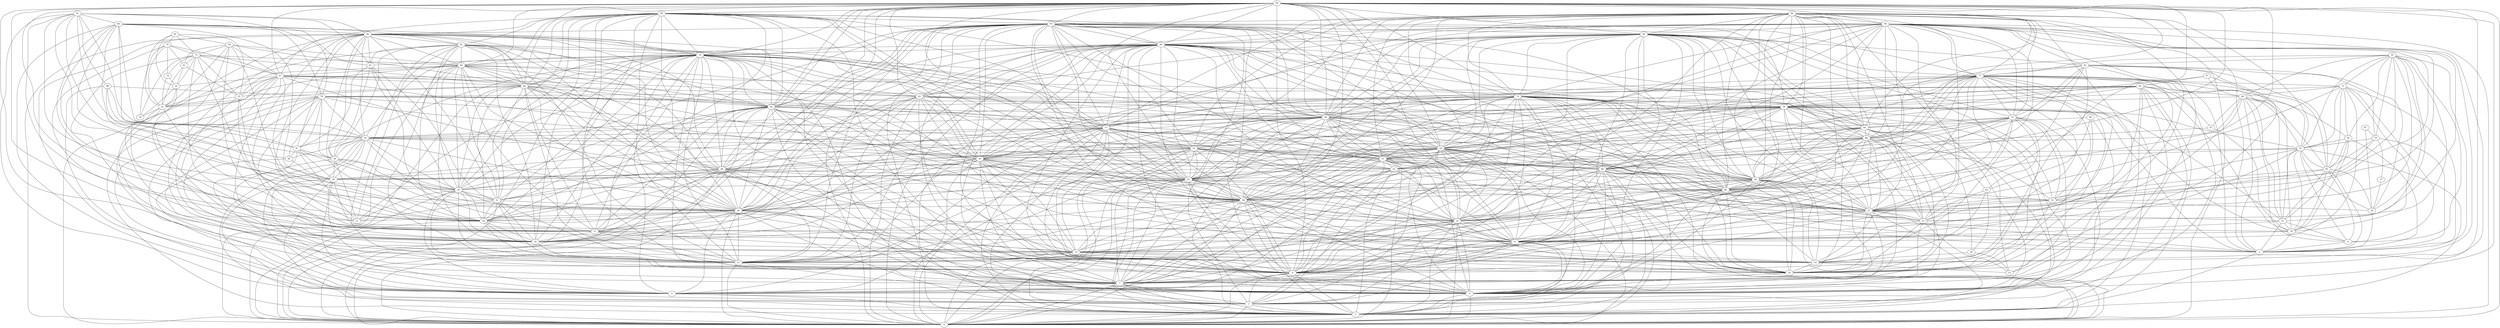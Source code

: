 digraph "sensornet-topology" {
label = "";
rankdir="BT";"0"->"1" [arrowhead = "both"] 
"0"->"3" [arrowhead = "both"] 
"0"->"5" [arrowhead = "both"] 
"0"->"7" [arrowhead = "both"] 
"0"->"8" [arrowhead = "both"] 
"0"->"12" [arrowhead = "both"] 
"0"->"15" [arrowhead = "both"] 
"0"->"16" [arrowhead = "both"] 
"0"->"19" [arrowhead = "both"] 
"0"->"23" [arrowhead = "both"] 
"0"->"26" [arrowhead = "both"] 
"0"->"31" [arrowhead = "both"] 
"0"->"34" [arrowhead = "both"] 
"0"->"39" [arrowhead = "both"] 
"0"->"40" [arrowhead = "both"] 
"0"->"43" [arrowhead = "both"] 
"0"->"44" [arrowhead = "both"] 
"0"->"46" [arrowhead = "both"] 
"0"->"48" [arrowhead = "both"] 
"0"->"49" [arrowhead = "both"] 
"0"->"51" [arrowhead = "both"] 
"0"->"53" [arrowhead = "both"] 
"0"->"55" [arrowhead = "both"] 
"0"->"57" [arrowhead = "both"] 
"0"->"58" [arrowhead = "both"] 
"0"->"62" [arrowhead = "both"] 
"0"->"65" [arrowhead = "both"] 
"0"->"66" [arrowhead = "both"] 
"0"->"69" [arrowhead = "both"] 
"0"->"73" [arrowhead = "both"] 
"0"->"76" [arrowhead = "both"] 
"0"->"81" [arrowhead = "both"] 
"0"->"84" [arrowhead = "both"] 
"0"->"89" [arrowhead = "both"] 
"0"->"90" [arrowhead = "both"] 
"0"->"93" [arrowhead = "both"] 
"0"->"94" [arrowhead = "both"] 
"0"->"96" [arrowhead = "both"] 
"0"->"98" [arrowhead = "both"] 
"0"->"99" [arrowhead = "both"] 
"1"->"2" [arrowhead = "both"] 
"1"->"3" [arrowhead = "both"] 
"1"->"4" [arrowhead = "both"] 
"1"->"5" [arrowhead = "both"] 
"1"->"7" [arrowhead = "both"] 
"1"->"8" [arrowhead = "both"] 
"1"->"9" [arrowhead = "both"] 
"1"->"23" [arrowhead = "both"] 
"1"->"27" [arrowhead = "both"] 
"1"->"28" [arrowhead = "both"] 
"1"->"35" [arrowhead = "both"] 
"1"->"39" [arrowhead = "both"] 
"1"->"43" [arrowhead = "both"] 
"1"->"46" [arrowhead = "both"] 
"1"->"52" [arrowhead = "both"] 
"1"->"53" [arrowhead = "both"] 
"1"->"54" [arrowhead = "both"] 
"1"->"55" [arrowhead = "both"] 
"1"->"57" [arrowhead = "both"] 
"1"->"58" [arrowhead = "both"] 
"1"->"59" [arrowhead = "both"] 
"1"->"73" [arrowhead = "both"] 
"1"->"77" [arrowhead = "both"] 
"1"->"78" [arrowhead = "both"] 
"1"->"85" [arrowhead = "both"] 
"1"->"89" [arrowhead = "both"] 
"1"->"93" [arrowhead = "both"] 
"1"->"96" [arrowhead = "both"] 
"2"->"6" [arrowhead = "both"] 
"2"->"9" [arrowhead = "both"] 
"2"->"18" [arrowhead = "both"] 
"2"->"20" [arrowhead = "both"] 
"2"->"21" [arrowhead = "both"] 
"2"->"27" [arrowhead = "both"] 
"2"->"45" [arrowhead = "both"] 
"2"->"46" [arrowhead = "both"] 
"2"->"51" [arrowhead = "both"] 
"2"->"56" [arrowhead = "both"] 
"2"->"59" [arrowhead = "both"] 
"2"->"68" [arrowhead = "both"] 
"2"->"70" [arrowhead = "both"] 
"2"->"71" [arrowhead = "both"] 
"2"->"77" [arrowhead = "both"] 
"2"->"95" [arrowhead = "both"] 
"2"->"96" [arrowhead = "both"] 
"3"->"4" [arrowhead = "both"] 
"3"->"7" [arrowhead = "both"] 
"3"->"8" [arrowhead = "both"] 
"3"->"9" [arrowhead = "both"] 
"3"->"23" [arrowhead = "both"] 
"3"->"26" [arrowhead = "both"] 
"3"->"28" [arrowhead = "both"] 
"3"->"35" [arrowhead = "both"] 
"3"->"43" [arrowhead = "both"] 
"3"->"46" [arrowhead = "both"] 
"3"->"51" [arrowhead = "both"] 
"3"->"54" [arrowhead = "both"] 
"3"->"57" [arrowhead = "both"] 
"3"->"58" [arrowhead = "both"] 
"3"->"59" [arrowhead = "both"] 
"3"->"73" [arrowhead = "both"] 
"3"->"76" [arrowhead = "both"] 
"3"->"78" [arrowhead = "both"] 
"3"->"85" [arrowhead = "both"] 
"3"->"93" [arrowhead = "both"] 
"3"->"96" [arrowhead = "both"] 
"4"->"7" [arrowhead = "both"] 
"4"->"9" [arrowhead = "both"] 
"4"->"26" [arrowhead = "both"] 
"4"->"28" [arrowhead = "both"] 
"4"->"34" [arrowhead = "both"] 
"4"->"35" [arrowhead = "both"] 
"4"->"36" [arrowhead = "both"] 
"4"->"38" [arrowhead = "both"] 
"4"->"41" [arrowhead = "both"] 
"4"->"51" [arrowhead = "both"] 
"4"->"53" [arrowhead = "both"] 
"4"->"57" [arrowhead = "both"] 
"4"->"59" [arrowhead = "both"] 
"4"->"76" [arrowhead = "both"] 
"4"->"78" [arrowhead = "both"] 
"4"->"84" [arrowhead = "both"] 
"4"->"85" [arrowhead = "both"] 
"4"->"86" [arrowhead = "both"] 
"4"->"88" [arrowhead = "both"] 
"4"->"91" [arrowhead = "both"] 
"5"->"7" [arrowhead = "both"] 
"5"->"8" [arrowhead = "both"] 
"5"->"9" [arrowhead = "both"] 
"5"->"10" [arrowhead = "both"] 
"5"->"12" [arrowhead = "both"] 
"5"->"22" [arrowhead = "both"] 
"5"->"23" [arrowhead = "both"] 
"5"->"26" [arrowhead = "both"] 
"5"->"27" [arrowhead = "both"] 
"5"->"39" [arrowhead = "both"] 
"5"->"40" [arrowhead = "both"] 
"5"->"43" [arrowhead = "both"] 
"5"->"44" [arrowhead = "both"] 
"5"->"46" [arrowhead = "both"] 
"5"->"48" [arrowhead = "both"] 
"5"->"49" [arrowhead = "both"] 
"5"->"51" [arrowhead = "both"] 
"5"->"57" [arrowhead = "both"] 
"5"->"58" [arrowhead = "both"] 
"5"->"59" [arrowhead = "both"] 
"5"->"60" [arrowhead = "both"] 
"5"->"62" [arrowhead = "both"] 
"5"->"72" [arrowhead = "both"] 
"5"->"73" [arrowhead = "both"] 
"5"->"76" [arrowhead = "both"] 
"5"->"77" [arrowhead = "both"] 
"5"->"89" [arrowhead = "both"] 
"5"->"90" [arrowhead = "both"] 
"5"->"93" [arrowhead = "both"] 
"5"->"94" [arrowhead = "both"] 
"5"->"96" [arrowhead = "both"] 
"5"->"98" [arrowhead = "both"] 
"5"->"99" [arrowhead = "both"] 
"6"->"18" [arrowhead = "both"] 
"6"->"21" [arrowhead = "both"] 
"6"->"45" [arrowhead = "both"] 
"6"->"52" [arrowhead = "both"] 
"6"->"68" [arrowhead = "both"] 
"6"->"71" [arrowhead = "both"] 
"6"->"95" [arrowhead = "both"] 
"7"->"8" [arrowhead = "both"] 
"7"->"9" [arrowhead = "both"] 
"7"->"23" [arrowhead = "both"] 
"7"->"26" [arrowhead = "both"] 
"7"->"28" [arrowhead = "both"] 
"7"->"31" [arrowhead = "both"] 
"7"->"34" [arrowhead = "both"] 
"7"->"35" [arrowhead = "both"] 
"7"->"39" [arrowhead = "both"] 
"7"->"43" [arrowhead = "both"] 
"7"->"46" [arrowhead = "both"] 
"7"->"51" [arrowhead = "both"] 
"7"->"53" [arrowhead = "both"] 
"7"->"54" [arrowhead = "both"] 
"7"->"55" [arrowhead = "both"] 
"7"->"58" [arrowhead = "both"] 
"7"->"59" [arrowhead = "both"] 
"7"->"73" [arrowhead = "both"] 
"7"->"76" [arrowhead = "both"] 
"7"->"78" [arrowhead = "both"] 
"7"->"81" [arrowhead = "both"] 
"7"->"84" [arrowhead = "both"] 
"7"->"85" [arrowhead = "both"] 
"7"->"89" [arrowhead = "both"] 
"7"->"93" [arrowhead = "both"] 
"7"->"96" [arrowhead = "both"] 
"8"->"9" [arrowhead = "both"] 
"8"->"12" [arrowhead = "both"] 
"8"->"23" [arrowhead = "both"] 
"8"->"26" [arrowhead = "both"] 
"8"->"27" [arrowhead = "both"] 
"8"->"39" [arrowhead = "both"] 
"8"->"40" [arrowhead = "both"] 
"8"->"43" [arrowhead = "both"] 
"8"->"44" [arrowhead = "both"] 
"8"->"46" [arrowhead = "both"] 
"8"->"48" [arrowhead = "both"] 
"8"->"49" [arrowhead = "both"] 
"8"->"51" [arrowhead = "both"] 
"8"->"53" [arrowhead = "both"] 
"8"->"55" [arrowhead = "both"] 
"8"->"57" [arrowhead = "both"] 
"8"->"59" [arrowhead = "both"] 
"8"->"62" [arrowhead = "both"] 
"8"->"73" [arrowhead = "both"] 
"8"->"76" [arrowhead = "both"] 
"8"->"77" [arrowhead = "both"] 
"8"->"89" [arrowhead = "both"] 
"8"->"90" [arrowhead = "both"] 
"8"->"93" [arrowhead = "both"] 
"8"->"94" [arrowhead = "both"] 
"8"->"96" [arrowhead = "both"] 
"8"->"98" [arrowhead = "both"] 
"8"->"99" [arrowhead = "both"] 
"9"->"18" [arrowhead = "both"] 
"9"->"21" [arrowhead = "both"] 
"9"->"23" [arrowhead = "both"] 
"9"->"27" [arrowhead = "both"] 
"9"->"28" [arrowhead = "both"] 
"9"->"35" [arrowhead = "both"] 
"9"->"43" [arrowhead = "both"] 
"9"->"46" [arrowhead = "both"] 
"9"->"51" [arrowhead = "both"] 
"9"->"52" [arrowhead = "both"] 
"9"->"53" [arrowhead = "both"] 
"9"->"54" [arrowhead = "both"] 
"9"->"55" [arrowhead = "both"] 
"9"->"57" [arrowhead = "both"] 
"9"->"58" [arrowhead = "both"] 
"9"->"68" [arrowhead = "both"] 
"9"->"71" [arrowhead = "both"] 
"9"->"73" [arrowhead = "both"] 
"9"->"77" [arrowhead = "both"] 
"9"->"78" [arrowhead = "both"] 
"9"->"85" [arrowhead = "both"] 
"9"->"93" [arrowhead = "both"] 
"9"->"96" [arrowhead = "both"] 
"10"->"14" [arrowhead = "both"] 
"10"->"15" [arrowhead = "both"] 
"10"->"22" [arrowhead = "both"] 
"10"->"23" [arrowhead = "both"] 
"10"->"27" [arrowhead = "both"] 
"10"->"32" [arrowhead = "both"] 
"10"->"39" [arrowhead = "both"] 
"10"->"40" [arrowhead = "both"] 
"10"->"44" [arrowhead = "both"] 
"10"->"46" [arrowhead = "both"] 
"10"->"49" [arrowhead = "both"] 
"10"->"55" [arrowhead = "both"] 
"10"->"64" [arrowhead = "both"] 
"10"->"65" [arrowhead = "both"] 
"10"->"72" [arrowhead = "both"] 
"10"->"73" [arrowhead = "both"] 
"10"->"77" [arrowhead = "both"] 
"10"->"82" [arrowhead = "both"] 
"10"->"89" [arrowhead = "both"] 
"10"->"90" [arrowhead = "both"] 
"10"->"94" [arrowhead = "both"] 
"10"->"96" [arrowhead = "both"] 
"10"->"99" [arrowhead = "both"] 
"11"->"26" [arrowhead = "both"] 
"11"->"31" [arrowhead = "both"] 
"11"->"34" [arrowhead = "both"] 
"11"->"36" [arrowhead = "both"] 
"11"->"41" [arrowhead = "both"] 
"11"->"76" [arrowhead = "both"] 
"11"->"81" [arrowhead = "both"] 
"11"->"84" [arrowhead = "both"] 
"11"->"86" [arrowhead = "both"] 
"11"->"91" [arrowhead = "both"] 
"12"->"15" [arrowhead = "both"] 
"12"->"16" [arrowhead = "both"] 
"12"->"17" [arrowhead = "both"] 
"12"->"19" [arrowhead = "both"] 
"12"->"23" [arrowhead = "both"] 
"12"->"26" [arrowhead = "both"] 
"12"->"31" [arrowhead = "both"] 
"12"->"34" [arrowhead = "both"] 
"12"->"39" [arrowhead = "both"] 
"12"->"43" [arrowhead = "both"] 
"12"->"48" [arrowhead = "both"] 
"12"->"49" [arrowhead = "both"] 
"12"->"55" [arrowhead = "both"] 
"12"->"58" [arrowhead = "both"] 
"12"->"65" [arrowhead = "both"] 
"12"->"66" [arrowhead = "both"] 
"12"->"67" [arrowhead = "both"] 
"12"->"69" [arrowhead = "both"] 
"12"->"73" [arrowhead = "both"] 
"12"->"76" [arrowhead = "both"] 
"12"->"81" [arrowhead = "both"] 
"12"->"84" [arrowhead = "both"] 
"12"->"89" [arrowhead = "both"] 
"12"->"93" [arrowhead = "both"] 
"12"->"98" [arrowhead = "both"] 
"12"->"99" [arrowhead = "both"] 
"13"->"14" [arrowhead = "both"] 
"13"->"22" [arrowhead = "both"] 
"13"->"30" [arrowhead = "both"] 
"13"->"64" [arrowhead = "both"] 
"13"->"72" [arrowhead = "both"] 
"13"->"80" [arrowhead = "both"] 
"14"->"15" [arrowhead = "both"] 
"14"->"17" [arrowhead = "both"] 
"14"->"22" [arrowhead = "both"] 
"14"->"30" [arrowhead = "both"] 
"14"->"39" [arrowhead = "both"] 
"14"->"40" [arrowhead = "both"] 
"14"->"44" [arrowhead = "both"] 
"14"->"49" [arrowhead = "both"] 
"14"->"60" [arrowhead = "both"] 
"14"->"63" [arrowhead = "both"] 
"14"->"65" [arrowhead = "both"] 
"14"->"67" [arrowhead = "both"] 
"14"->"72" [arrowhead = "both"] 
"14"->"80" [arrowhead = "both"] 
"14"->"89" [arrowhead = "both"] 
"14"->"90" [arrowhead = "both"] 
"14"->"94" [arrowhead = "both"] 
"14"->"99" [arrowhead = "both"] 
"15"->"16" [arrowhead = "both"] 
"15"->"17" [arrowhead = "both"] 
"15"->"19" [arrowhead = "both"] 
"15"->"39" [arrowhead = "both"] 
"15"->"40" [arrowhead = "both"] 
"15"->"44" [arrowhead = "both"] 
"15"->"49" [arrowhead = "both"] 
"15"->"60" [arrowhead = "both"] 
"15"->"62" [arrowhead = "both"] 
"15"->"64" [arrowhead = "both"] 
"15"->"66" [arrowhead = "both"] 
"15"->"67" [arrowhead = "both"] 
"15"->"69" [arrowhead = "both"] 
"15"->"89" [arrowhead = "both"] 
"15"->"90" [arrowhead = "both"] 
"15"->"94" [arrowhead = "both"] 
"15"->"99" [arrowhead = "both"] 
"16"->"17" [arrowhead = "both"] 
"16"->"19" [arrowhead = "both"] 
"16"->"25" [arrowhead = "both"] 
"16"->"26" [arrowhead = "both"] 
"16"->"31" [arrowhead = "both"] 
"16"->"33" [arrowhead = "both"] 
"16"->"34" [arrowhead = "both"] 
"16"->"39" [arrowhead = "both"] 
"16"->"48" [arrowhead = "both"] 
"16"->"49" [arrowhead = "both"] 
"16"->"62" [arrowhead = "both"] 
"16"->"65" [arrowhead = "both"] 
"16"->"67" [arrowhead = "both"] 
"16"->"69" [arrowhead = "both"] 
"16"->"75" [arrowhead = "both"] 
"16"->"76" [arrowhead = "both"] 
"16"->"81" [arrowhead = "both"] 
"16"->"83" [arrowhead = "both"] 
"16"->"84" [arrowhead = "both"] 
"16"->"89" [arrowhead = "both"] 
"16"->"98" [arrowhead = "both"] 
"16"->"99" [arrowhead = "both"] 
"17"->"19" [arrowhead = "both"] 
"17"->"25" [arrowhead = "both"] 
"17"->"29" [arrowhead = "both"] 
"17"->"33" [arrowhead = "both"] 
"17"->"48" [arrowhead = "both"] 
"17"->"49" [arrowhead = "both"] 
"17"->"62" [arrowhead = "both"] 
"17"->"64" [arrowhead = "both"] 
"17"->"65" [arrowhead = "both"] 
"17"->"66" [arrowhead = "both"] 
"17"->"69" [arrowhead = "both"] 
"17"->"75" [arrowhead = "both"] 
"17"->"79" [arrowhead = "both"] 
"17"->"83" [arrowhead = "both"] 
"17"->"98" [arrowhead = "both"] 
"17"->"99" [arrowhead = "both"] 
"18"->"21" [arrowhead = "both"] 
"18"->"35" [arrowhead = "both"] 
"18"->"45" [arrowhead = "both"] 
"18"->"47" [arrowhead = "both"] 
"18"->"52" [arrowhead = "both"] 
"18"->"56" [arrowhead = "both"] 
"18"->"59" [arrowhead = "both"] 
"18"->"71" [arrowhead = "both"] 
"18"->"85" [arrowhead = "both"] 
"18"->"95" [arrowhead = "both"] 
"18"->"97" [arrowhead = "both"] 
"19"->"25" [arrowhead = "both"] 
"19"->"26" [arrowhead = "both"] 
"19"->"31" [arrowhead = "both"] 
"19"->"33" [arrowhead = "both"] 
"19"->"34" [arrowhead = "both"] 
"19"->"48" [arrowhead = "both"] 
"19"->"49" [arrowhead = "both"] 
"19"->"62" [arrowhead = "both"] 
"19"->"65" [arrowhead = "both"] 
"19"->"66" [arrowhead = "both"] 
"19"->"67" [arrowhead = "both"] 
"19"->"75" [arrowhead = "both"] 
"19"->"76" [arrowhead = "both"] 
"19"->"81" [arrowhead = "both"] 
"19"->"83" [arrowhead = "both"] 
"19"->"84" [arrowhead = "both"] 
"19"->"98" [arrowhead = "both"] 
"19"->"99" [arrowhead = "both"] 
"20"->"32" [arrowhead = "both"] 
"20"->"37" [arrowhead = "both"] 
"20"->"45" [arrowhead = "both"] 
"20"->"52" [arrowhead = "both"] 
"20"->"82" [arrowhead = "both"] 
"20"->"87" [arrowhead = "both"] 
"20"->"95" [arrowhead = "both"] 
"21"->"27" [arrowhead = "both"] 
"21"->"45" [arrowhead = "both"] 
"21"->"52" [arrowhead = "both"] 
"21"->"56" [arrowhead = "both"] 
"21"->"59" [arrowhead = "both"] 
"21"->"68" [arrowhead = "both"] 
"21"->"77" [arrowhead = "both"] 
"21"->"95" [arrowhead = "both"] 
"22"->"27" [arrowhead = "both"] 
"22"->"32" [arrowhead = "both"] 
"22"->"40" [arrowhead = "both"] 
"22"->"44" [arrowhead = "both"] 
"22"->"46" [arrowhead = "both"] 
"22"->"55" [arrowhead = "both"] 
"22"->"60" [arrowhead = "both"] 
"22"->"63" [arrowhead = "both"] 
"22"->"64" [arrowhead = "both"] 
"22"->"77" [arrowhead = "both"] 
"22"->"82" [arrowhead = "both"] 
"22"->"90" [arrowhead = "both"] 
"22"->"94" [arrowhead = "both"] 
"22"->"96" [arrowhead = "both"] 
"23"->"27" [arrowhead = "both"] 
"23"->"39" [arrowhead = "both"] 
"23"->"40" [arrowhead = "both"] 
"23"->"43" [arrowhead = "both"] 
"23"->"44" [arrowhead = "both"] 
"23"->"46" [arrowhead = "both"] 
"23"->"49" [arrowhead = "both"] 
"23"->"51" [arrowhead = "both"] 
"23"->"53" [arrowhead = "both"] 
"23"->"55" [arrowhead = "both"] 
"23"->"57" [arrowhead = "both"] 
"23"->"58" [arrowhead = "both"] 
"23"->"59" [arrowhead = "both"] 
"23"->"60" [arrowhead = "both"] 
"23"->"62" [arrowhead = "both"] 
"23"->"77" [arrowhead = "both"] 
"23"->"89" [arrowhead = "both"] 
"23"->"90" [arrowhead = "both"] 
"23"->"93" [arrowhead = "both"] 
"23"->"94" [arrowhead = "both"] 
"23"->"96" [arrowhead = "both"] 
"23"->"99" [arrowhead = "both"] 
"24"->"25" [arrowhead = "both"] 
"24"->"29" [arrowhead = "both"] 
"24"->"75" [arrowhead = "both"] 
"24"->"79" [arrowhead = "both"] 
"25"->"29" [arrowhead = "both"] 
"25"->"33" [arrowhead = "both"] 
"25"->"42" [arrowhead = "both"] 
"25"->"66" [arrowhead = "both"] 
"25"->"67" [arrowhead = "both"] 
"25"->"69" [arrowhead = "both"] 
"25"->"74" [arrowhead = "both"] 
"25"->"79" [arrowhead = "both"] 
"25"->"83" [arrowhead = "both"] 
"25"->"92" [arrowhead = "both"] 
"26"->"31" [arrowhead = "both"] 
"26"->"34" [arrowhead = "both"] 
"26"->"36" [arrowhead = "both"] 
"26"->"39" [arrowhead = "both"] 
"26"->"43" [arrowhead = "both"] 
"26"->"48" [arrowhead = "both"] 
"26"->"49" [arrowhead = "both"] 
"26"->"53" [arrowhead = "both"] 
"26"->"54" [arrowhead = "both"] 
"26"->"55" [arrowhead = "both"] 
"26"->"57" [arrowhead = "both"] 
"26"->"58" [arrowhead = "both"] 
"26"->"61" [arrowhead = "both"] 
"26"->"62" [arrowhead = "both"] 
"26"->"66" [arrowhead = "both"] 
"26"->"69" [arrowhead = "both"] 
"26"->"81" [arrowhead = "both"] 
"26"->"84" [arrowhead = "both"] 
"26"->"86" [arrowhead = "both"] 
"26"->"89" [arrowhead = "both"] 
"26"->"93" [arrowhead = "both"] 
"26"->"98" [arrowhead = "both"] 
"26"->"99" [arrowhead = "both"] 
"27"->"32" [arrowhead = "both"] 
"27"->"40" [arrowhead = "both"] 
"27"->"43" [arrowhead = "both"] 
"27"->"44" [arrowhead = "both"] 
"27"->"45" [arrowhead = "both"] 
"27"->"46" [arrowhead = "both"] 
"27"->"51" [arrowhead = "both"] 
"27"->"52" [arrowhead = "both"] 
"27"->"55" [arrowhead = "both"] 
"27"->"58" [arrowhead = "both"] 
"27"->"59" [arrowhead = "both"] 
"27"->"60" [arrowhead = "both"] 
"27"->"71" [arrowhead = "both"] 
"27"->"72" [arrowhead = "both"] 
"27"->"73" [arrowhead = "both"] 
"27"->"82" [arrowhead = "both"] 
"27"->"90" [arrowhead = "both"] 
"27"->"93" [arrowhead = "both"] 
"27"->"94" [arrowhead = "both"] 
"27"->"95" [arrowhead = "both"] 
"27"->"96" [arrowhead = "both"] 
"28"->"35" [arrowhead = "both"] 
"28"->"36" [arrowhead = "both"] 
"28"->"38" [arrowhead = "both"] 
"28"->"41" [arrowhead = "both"] 
"28"->"51" [arrowhead = "both"] 
"28"->"53" [arrowhead = "both"] 
"28"->"54" [arrowhead = "both"] 
"28"->"57" [arrowhead = "both"] 
"28"->"59" [arrowhead = "both"] 
"28"->"85" [arrowhead = "both"] 
"28"->"86" [arrowhead = "both"] 
"28"->"88" [arrowhead = "both"] 
"28"->"91" [arrowhead = "both"] 
"29"->"42" [arrowhead = "both"] 
"29"->"67" [arrowhead = "both"] 
"29"->"74" [arrowhead = "both"] 
"29"->"75" [arrowhead = "both"] 
"29"->"92" [arrowhead = "both"] 
"30"->"63" [arrowhead = "both"] 
"30"->"64" [arrowhead = "both"] 
"31"->"34" [arrowhead = "both"] 
"31"->"36" [arrowhead = "both"] 
"31"->"48" [arrowhead = "both"] 
"31"->"57" [arrowhead = "both"] 
"31"->"61" [arrowhead = "both"] 
"31"->"62" [arrowhead = "both"] 
"31"->"66" [arrowhead = "both"] 
"31"->"69" [arrowhead = "both"] 
"31"->"76" [arrowhead = "both"] 
"31"->"84" [arrowhead = "both"] 
"31"->"86" [arrowhead = "both"] 
"31"->"98" [arrowhead = "both"] 
"32"->"40" [arrowhead = "both"] 
"32"->"44" [arrowhead = "both"] 
"32"->"45" [arrowhead = "both"] 
"32"->"60" [arrowhead = "both"] 
"32"->"70" [arrowhead = "both"] 
"32"->"72" [arrowhead = "both"] 
"32"->"77" [arrowhead = "both"] 
"32"->"90" [arrowhead = "both"] 
"32"->"94" [arrowhead = "both"] 
"32"->"95" [arrowhead = "both"] 
"33"->"42" [arrowhead = "both"] 
"33"->"66" [arrowhead = "both"] 
"33"->"67" [arrowhead = "both"] 
"33"->"69" [arrowhead = "both"] 
"33"->"75" [arrowhead = "both"] 
"33"->"92" [arrowhead = "both"] 
"34"->"36" [arrowhead = "both"] 
"34"->"41" [arrowhead = "both"] 
"34"->"43" [arrowhead = "both"] 
"34"->"48" [arrowhead = "both"] 
"34"->"54" [arrowhead = "both"] 
"34"->"57" [arrowhead = "both"] 
"34"->"61" [arrowhead = "both"] 
"34"->"62" [arrowhead = "both"] 
"34"->"66" [arrowhead = "both"] 
"34"->"69" [arrowhead = "both"] 
"34"->"76" [arrowhead = "both"] 
"34"->"81" [arrowhead = "both"] 
"34"->"86" [arrowhead = "both"] 
"34"->"91" [arrowhead = "both"] 
"34"->"93" [arrowhead = "both"] 
"34"->"98" [arrowhead = "both"] 
"35"->"47" [arrowhead = "both"] 
"35"->"51" [arrowhead = "both"] 
"35"->"53" [arrowhead = "both"] 
"35"->"54" [arrowhead = "both"] 
"35"->"57" [arrowhead = "both"] 
"35"->"59" [arrowhead = "both"] 
"35"->"68" [arrowhead = "both"] 
"35"->"78" [arrowhead = "both"] 
"35"->"97" [arrowhead = "both"] 
"36"->"41" [arrowhead = "both"] 
"36"->"54" [arrowhead = "both"] 
"36"->"61" [arrowhead = "both"] 
"36"->"76" [arrowhead = "both"] 
"36"->"78" [arrowhead = "both"] 
"36"->"81" [arrowhead = "both"] 
"36"->"84" [arrowhead = "both"] 
"36"->"91" [arrowhead = "both"] 
"37"->"70" [arrowhead = "both"] 
"38"->"41" [arrowhead = "both"] 
"38"->"54" [arrowhead = "both"] 
"38"->"78" [arrowhead = "both"] 
"38"->"91" [arrowhead = "both"] 
"39"->"40" [arrowhead = "both"] 
"39"->"43" [arrowhead = "both"] 
"39"->"44" [arrowhead = "both"] 
"39"->"46" [arrowhead = "both"] 
"39"->"48" [arrowhead = "both"] 
"39"->"49" [arrowhead = "both"] 
"39"->"51" [arrowhead = "both"] 
"39"->"55" [arrowhead = "both"] 
"39"->"57" [arrowhead = "both"] 
"39"->"58" [arrowhead = "both"] 
"39"->"60" [arrowhead = "both"] 
"39"->"62" [arrowhead = "both"] 
"39"->"64" [arrowhead = "both"] 
"39"->"65" [arrowhead = "both"] 
"39"->"66" [arrowhead = "both"] 
"39"->"73" [arrowhead = "both"] 
"39"->"76" [arrowhead = "both"] 
"39"->"90" [arrowhead = "both"] 
"39"->"93" [arrowhead = "both"] 
"39"->"94" [arrowhead = "both"] 
"39"->"96" [arrowhead = "both"] 
"39"->"98" [arrowhead = "both"] 
"39"->"99" [arrowhead = "both"] 
"40"->"43" [arrowhead = "both"] 
"40"->"44" [arrowhead = "both"] 
"40"->"46" [arrowhead = "both"] 
"40"->"49" [arrowhead = "both"] 
"40"->"55" [arrowhead = "both"] 
"40"->"58" [arrowhead = "both"] 
"40"->"60" [arrowhead = "both"] 
"40"->"64" [arrowhead = "both"] 
"40"->"65" [arrowhead = "both"] 
"40"->"72" [arrowhead = "both"] 
"40"->"73" [arrowhead = "both"] 
"40"->"77" [arrowhead = "both"] 
"40"->"82" [arrowhead = "both"] 
"40"->"89" [arrowhead = "both"] 
"40"->"93" [arrowhead = "both"] 
"40"->"94" [arrowhead = "both"] 
"40"->"96" [arrowhead = "both"] 
"40"->"99" [arrowhead = "both"] 
"41"->"54" [arrowhead = "both"] 
"41"->"61" [arrowhead = "both"] 
"41"->"78" [arrowhead = "both"] 
"41"->"84" [arrowhead = "both"] 
"41"->"86" [arrowhead = "both"] 
"41"->"88" [arrowhead = "both"] 
"42"->"75" [arrowhead = "both"] 
"42"->"79" [arrowhead = "both"] 
"42"->"83" [arrowhead = "both"] 
"43"->"46" [arrowhead = "both"] 
"43"->"48" [arrowhead = "both"] 
"43"->"49" [arrowhead = "both"] 
"43"->"51" [arrowhead = "both"] 
"43"->"53" [arrowhead = "both"] 
"43"->"55" [arrowhead = "both"] 
"43"->"57" [arrowhead = "both"] 
"43"->"58" [arrowhead = "both"] 
"43"->"59" [arrowhead = "both"] 
"43"->"62" [arrowhead = "both"] 
"43"->"73" [arrowhead = "both"] 
"43"->"76" [arrowhead = "both"] 
"43"->"77" [arrowhead = "both"] 
"43"->"84" [arrowhead = "both"] 
"43"->"89" [arrowhead = "both"] 
"43"->"90" [arrowhead = "both"] 
"43"->"96" [arrowhead = "both"] 
"43"->"98" [arrowhead = "both"] 
"43"->"99" [arrowhead = "both"] 
"44"->"46" [arrowhead = "both"] 
"44"->"49" [arrowhead = "both"] 
"44"->"55" [arrowhead = "both"] 
"44"->"58" [arrowhead = "both"] 
"44"->"60" [arrowhead = "both"] 
"44"->"64" [arrowhead = "both"] 
"44"->"65" [arrowhead = "both"] 
"44"->"72" [arrowhead = "both"] 
"44"->"73" [arrowhead = "both"] 
"44"->"77" [arrowhead = "both"] 
"44"->"82" [arrowhead = "both"] 
"44"->"89" [arrowhead = "both"] 
"44"->"90" [arrowhead = "both"] 
"44"->"96" [arrowhead = "both"] 
"44"->"99" [arrowhead = "both"] 
"45"->"52" [arrowhead = "both"] 
"45"->"56" [arrowhead = "both"] 
"45"->"68" [arrowhead = "both"] 
"45"->"70" [arrowhead = "both"] 
"45"->"71" [arrowhead = "both"] 
"45"->"77" [arrowhead = "both"] 
"45"->"82" [arrowhead = "both"] 
"46"->"51" [arrowhead = "both"] 
"46"->"52" [arrowhead = "both"] 
"46"->"53" [arrowhead = "both"] 
"46"->"55" [arrowhead = "both"] 
"46"->"57" [arrowhead = "both"] 
"46"->"58" [arrowhead = "both"] 
"46"->"59" [arrowhead = "both"] 
"46"->"60" [arrowhead = "both"] 
"46"->"72" [arrowhead = "both"] 
"46"->"73" [arrowhead = "both"] 
"46"->"77" [arrowhead = "both"] 
"46"->"89" [arrowhead = "both"] 
"46"->"90" [arrowhead = "both"] 
"46"->"93" [arrowhead = "both"] 
"46"->"94" [arrowhead = "both"] 
"47"->"68" [arrowhead = "both"] 
"47"->"85" [arrowhead = "both"] 
"48"->"49" [arrowhead = "both"] 
"48"->"55" [arrowhead = "both"] 
"48"->"58" [arrowhead = "both"] 
"48"->"62" [arrowhead = "both"] 
"48"->"66" [arrowhead = "both"] 
"48"->"67" [arrowhead = "both"] 
"48"->"69" [arrowhead = "both"] 
"48"->"76" [arrowhead = "both"] 
"48"->"81" [arrowhead = "both"] 
"48"->"84" [arrowhead = "both"] 
"48"->"89" [arrowhead = "both"] 
"48"->"93" [arrowhead = "both"] 
"48"->"99" [arrowhead = "both"] 
"49"->"55" [arrowhead = "both"] 
"49"->"58" [arrowhead = "both"] 
"49"->"60" [arrowhead = "both"] 
"49"->"62" [arrowhead = "both"] 
"49"->"64" [arrowhead = "both"] 
"49"->"65" [arrowhead = "both"] 
"49"->"66" [arrowhead = "both"] 
"49"->"67" [arrowhead = "both"] 
"49"->"69" [arrowhead = "both"] 
"49"->"73" [arrowhead = "both"] 
"49"->"76" [arrowhead = "both"] 
"49"->"89" [arrowhead = "both"] 
"49"->"90" [arrowhead = "both"] 
"49"->"93" [arrowhead = "both"] 
"49"->"94" [arrowhead = "both"] 
"49"->"98" [arrowhead = "both"] 
"51"->"52" [arrowhead = "both"] 
"51"->"53" [arrowhead = "both"] 
"51"->"54" [arrowhead = "both"] 
"51"->"55" [arrowhead = "both"] 
"51"->"57" [arrowhead = "both"] 
"51"->"58" [arrowhead = "both"] 
"51"->"59" [arrowhead = "both"] 
"51"->"73" [arrowhead = "both"] 
"51"->"77" [arrowhead = "both"] 
"51"->"78" [arrowhead = "both"] 
"51"->"85" [arrowhead = "both"] 
"51"->"89" [arrowhead = "both"] 
"51"->"93" [arrowhead = "both"] 
"51"->"96" [arrowhead = "both"] 
"52"->"56" [arrowhead = "both"] 
"52"->"59" [arrowhead = "both"] 
"52"->"68" [arrowhead = "both"] 
"52"->"70" [arrowhead = "both"] 
"52"->"71" [arrowhead = "both"] 
"52"->"77" [arrowhead = "both"] 
"52"->"95" [arrowhead = "both"] 
"52"->"96" [arrowhead = "both"] 
"53"->"54" [arrowhead = "both"] 
"53"->"57" [arrowhead = "both"] 
"53"->"58" [arrowhead = "both"] 
"53"->"59" [arrowhead = "both"] 
"53"->"73" [arrowhead = "both"] 
"53"->"76" [arrowhead = "both"] 
"53"->"78" [arrowhead = "both"] 
"53"->"85" [arrowhead = "both"] 
"53"->"93" [arrowhead = "both"] 
"53"->"96" [arrowhead = "both"] 
"54"->"57" [arrowhead = "both"] 
"54"->"59" [arrowhead = "both"] 
"54"->"76" [arrowhead = "both"] 
"54"->"78" [arrowhead = "both"] 
"54"->"84" [arrowhead = "both"] 
"54"->"85" [arrowhead = "both"] 
"54"->"86" [arrowhead = "both"] 
"54"->"88" [arrowhead = "both"] 
"54"->"91" [arrowhead = "both"] 
"55"->"57" [arrowhead = "both"] 
"55"->"58" [arrowhead = "both"] 
"55"->"59" [arrowhead = "both"] 
"55"->"60" [arrowhead = "both"] 
"55"->"62" [arrowhead = "both"] 
"55"->"72" [arrowhead = "both"] 
"55"->"73" [arrowhead = "both"] 
"55"->"76" [arrowhead = "both"] 
"55"->"77" [arrowhead = "both"] 
"55"->"89" [arrowhead = "both"] 
"55"->"90" [arrowhead = "both"] 
"55"->"93" [arrowhead = "both"] 
"55"->"94" [arrowhead = "both"] 
"55"->"96" [arrowhead = "both"] 
"55"->"98" [arrowhead = "both"] 
"55"->"99" [arrowhead = "both"] 
"56"->"68" [arrowhead = "both"] 
"56"->"71" [arrowhead = "both"] 
"56"->"95" [arrowhead = "both"] 
"57"->"58" [arrowhead = "both"] 
"57"->"59" [arrowhead = "both"] 
"57"->"73" [arrowhead = "both"] 
"57"->"76" [arrowhead = "both"] 
"57"->"78" [arrowhead = "both"] 
"57"->"81" [arrowhead = "both"] 
"57"->"84" [arrowhead = "both"] 
"57"->"85" [arrowhead = "both"] 
"57"->"89" [arrowhead = "both"] 
"57"->"93" [arrowhead = "both"] 
"57"->"96" [arrowhead = "both"] 
"58"->"59" [arrowhead = "both"] 
"58"->"62" [arrowhead = "both"] 
"58"->"73" [arrowhead = "both"] 
"58"->"76" [arrowhead = "both"] 
"58"->"77" [arrowhead = "both"] 
"58"->"89" [arrowhead = "both"] 
"58"->"90" [arrowhead = "both"] 
"58"->"93" [arrowhead = "both"] 
"58"->"94" [arrowhead = "both"] 
"58"->"96" [arrowhead = "both"] 
"58"->"98" [arrowhead = "both"] 
"58"->"99" [arrowhead = "both"] 
"59"->"68" [arrowhead = "both"] 
"59"->"71" [arrowhead = "both"] 
"59"->"73" [arrowhead = "both"] 
"59"->"77" [arrowhead = "both"] 
"59"->"78" [arrowhead = "both"] 
"59"->"85" [arrowhead = "both"] 
"59"->"93" [arrowhead = "both"] 
"59"->"96" [arrowhead = "both"] 
"60"->"64" [arrowhead = "both"] 
"60"->"65" [arrowhead = "both"] 
"60"->"72" [arrowhead = "both"] 
"60"->"73" [arrowhead = "both"] 
"60"->"77" [arrowhead = "both"] 
"60"->"82" [arrowhead = "both"] 
"60"->"89" [arrowhead = "both"] 
"60"->"90" [arrowhead = "both"] 
"60"->"94" [arrowhead = "both"] 
"60"->"96" [arrowhead = "both"] 
"60"->"99" [arrowhead = "both"] 
"61"->"76" [arrowhead = "both"] 
"61"->"81" [arrowhead = "both"] 
"61"->"84" [arrowhead = "both"] 
"61"->"86" [arrowhead = "both"] 
"61"->"91" [arrowhead = "both"] 
"62"->"65" [arrowhead = "both"] 
"62"->"66" [arrowhead = "both"] 
"62"->"67" [arrowhead = "both"] 
"62"->"69" [arrowhead = "both"] 
"62"->"73" [arrowhead = "both"] 
"62"->"76" [arrowhead = "both"] 
"62"->"81" [arrowhead = "both"] 
"62"->"84" [arrowhead = "both"] 
"62"->"89" [arrowhead = "both"] 
"62"->"93" [arrowhead = "both"] 
"62"->"98" [arrowhead = "both"] 
"62"->"99" [arrowhead = "both"] 
"63"->"64" [arrowhead = "both"] 
"63"->"72" [arrowhead = "both"] 
"63"->"80" [arrowhead = "both"] 
"64"->"65" [arrowhead = "both"] 
"64"->"67" [arrowhead = "both"] 
"64"->"72" [arrowhead = "both"] 
"64"->"80" [arrowhead = "both"] 
"64"->"89" [arrowhead = "both"] 
"64"->"90" [arrowhead = "both"] 
"64"->"94" [arrowhead = "both"] 
"64"->"99" [arrowhead = "both"] 
"65"->"66" [arrowhead = "both"] 
"65"->"67" [arrowhead = "both"] 
"65"->"69" [arrowhead = "both"] 
"65"->"89" [arrowhead = "both"] 
"65"->"90" [arrowhead = "both"] 
"65"->"94" [arrowhead = "both"] 
"65"->"99" [arrowhead = "both"] 
"66"->"67" [arrowhead = "both"] 
"66"->"69" [arrowhead = "both"] 
"66"->"75" [arrowhead = "both"] 
"66"->"76" [arrowhead = "both"] 
"66"->"81" [arrowhead = "both"] 
"66"->"83" [arrowhead = "both"] 
"66"->"84" [arrowhead = "both"] 
"66"->"89" [arrowhead = "both"] 
"66"->"98" [arrowhead = "both"] 
"66"->"99" [arrowhead = "both"] 
"67"->"69" [arrowhead = "both"] 
"67"->"75" [arrowhead = "both"] 
"67"->"79" [arrowhead = "both"] 
"67"->"83" [arrowhead = "both"] 
"67"->"98" [arrowhead = "both"] 
"67"->"99" [arrowhead = "both"] 
"68"->"71" [arrowhead = "both"] 
"68"->"85" [arrowhead = "both"] 
"68"->"95" [arrowhead = "both"] 
"68"->"97" [arrowhead = "both"] 
"69"->"75" [arrowhead = "both"] 
"69"->"76" [arrowhead = "both"] 
"69"->"81" [arrowhead = "both"] 
"69"->"83" [arrowhead = "both"] 
"69"->"84" [arrowhead = "both"] 
"69"->"98" [arrowhead = "both"] 
"69"->"99" [arrowhead = "both"] 
"70"->"82" [arrowhead = "both"] 
"70"->"87" [arrowhead = "both"] 
"70"->"95" [arrowhead = "both"] 
"71"->"77" [arrowhead = "both"] 
"71"->"95" [arrowhead = "both"] 
"72"->"77" [arrowhead = "both"] 
"72"->"82" [arrowhead = "both"] 
"72"->"90" [arrowhead = "both"] 
"72"->"94" [arrowhead = "both"] 
"72"->"96" [arrowhead = "both"] 
"73"->"77" [arrowhead = "both"] 
"73"->"89" [arrowhead = "both"] 
"73"->"90" [arrowhead = "both"] 
"73"->"93" [arrowhead = "both"] 
"73"->"94" [arrowhead = "both"] 
"73"->"96" [arrowhead = "both"] 
"73"->"99" [arrowhead = "both"] 
"74"->"75" [arrowhead = "both"] 
"74"->"79" [arrowhead = "both"] 
"75"->"79" [arrowhead = "both"] 
"75"->"83" [arrowhead = "both"] 
"75"->"92" [arrowhead = "both"] 
"76"->"81" [arrowhead = "both"] 
"76"->"84" [arrowhead = "both"] 
"76"->"86" [arrowhead = "both"] 
"76"->"89" [arrowhead = "both"] 
"76"->"93" [arrowhead = "both"] 
"76"->"98" [arrowhead = "both"] 
"76"->"99" [arrowhead = "both"] 
"77"->"82" [arrowhead = "both"] 
"77"->"90" [arrowhead = "both"] 
"77"->"93" [arrowhead = "both"] 
"77"->"94" [arrowhead = "both"] 
"77"->"95" [arrowhead = "both"] 
"77"->"96" [arrowhead = "both"] 
"78"->"85" [arrowhead = "both"] 
"78"->"86" [arrowhead = "both"] 
"78"->"88" [arrowhead = "both"] 
"78"->"91" [arrowhead = "both"] 
"79"->"92" [arrowhead = "both"] 
"81"->"84" [arrowhead = "both"] 
"81"->"86" [arrowhead = "both"] 
"81"->"98" [arrowhead = "both"] 
"82"->"90" [arrowhead = "both"] 
"82"->"94" [arrowhead = "both"] 
"82"->"95" [arrowhead = "both"] 
"83"->"92" [arrowhead = "both"] 
"84"->"86" [arrowhead = "both"] 
"84"->"91" [arrowhead = "both"] 
"84"->"93" [arrowhead = "both"] 
"84"->"98" [arrowhead = "both"] 
"85"->"97" [arrowhead = "both"] 
"86"->"91" [arrowhead = "both"] 
"88"->"91" [arrowhead = "both"] 
"89"->"90" [arrowhead = "both"] 
"89"->"93" [arrowhead = "both"] 
"89"->"94" [arrowhead = "both"] 
"89"->"96" [arrowhead = "both"] 
"89"->"98" [arrowhead = "both"] 
"89"->"99" [arrowhead = "both"] 
"90"->"93" [arrowhead = "both"] 
"90"->"94" [arrowhead = "both"] 
"90"->"96" [arrowhead = "both"] 
"90"->"99" [arrowhead = "both"] 
"93"->"96" [arrowhead = "both"] 
"93"->"98" [arrowhead = "both"] 
"93"->"99" [arrowhead = "both"] 
"94"->"96" [arrowhead = "both"] 
"94"->"99" [arrowhead = "both"] 
"98"->"99" [arrowhead = "both"] 
}